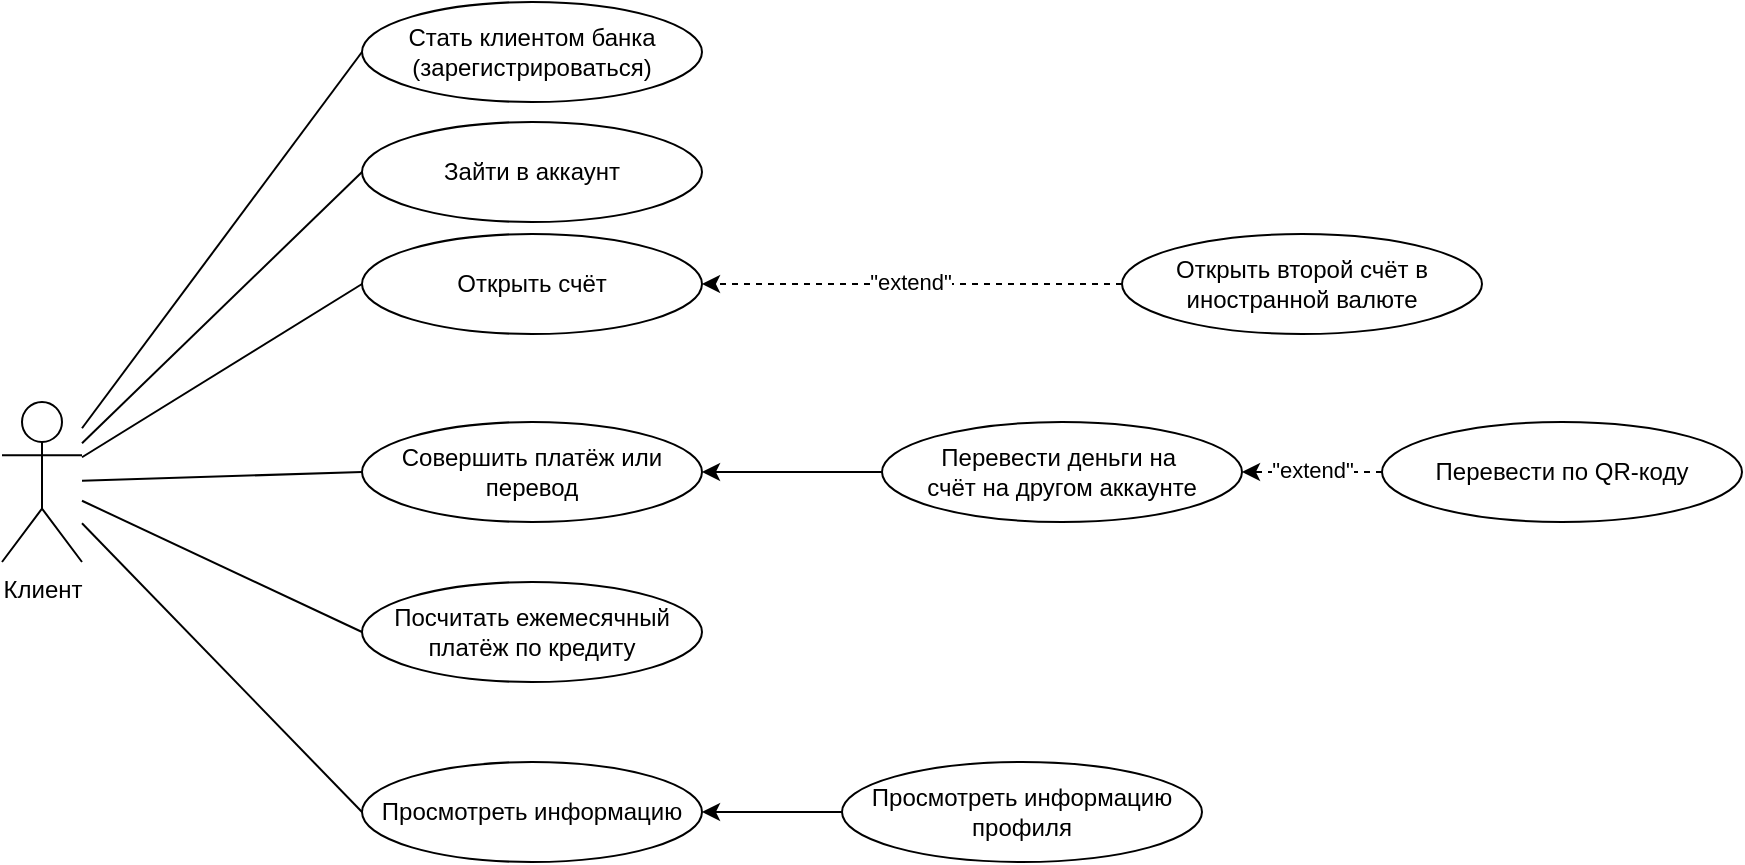 <mxfile version="22.1.5" type="device">
  <diagram name="Page-1" id="-TWESqKP_bRXVp6EV_5z">
    <mxGraphModel dx="903" dy="1603" grid="1" gridSize="10" guides="1" tooltips="1" connect="1" arrows="1" fold="1" page="1" pageScale="1" pageWidth="850" pageHeight="1100" math="0" shadow="0">
      <root>
        <mxCell id="0" />
        <mxCell id="1" parent="0" />
        <mxCell id="VrbJV0djmKqlcYPBfEZg-1" value="Клиент" style="shape=umlActor;verticalLabelPosition=bottom;verticalAlign=top;html=1;" parent="1" vertex="1">
          <mxGeometry x="110" y="40" width="40" height="80" as="geometry" />
        </mxCell>
        <mxCell id="VrbJV0djmKqlcYPBfEZg-6" value="Стать клиентом банка (зарегистрироваться)" style="ellipse;whiteSpace=wrap;html=1;" parent="1" vertex="1">
          <mxGeometry x="290" y="-160" width="170" height="50" as="geometry" />
        </mxCell>
        <mxCell id="VrbJV0djmKqlcYPBfEZg-7" value="Совершить платёж или перевод" style="ellipse;whiteSpace=wrap;html=1;" parent="1" vertex="1">
          <mxGeometry x="290" y="50" width="170" height="50" as="geometry" />
        </mxCell>
        <mxCell id="VrbJV0djmKqlcYPBfEZg-8" value="Перевести деньги на&amp;nbsp;&lt;br&gt;счёт на другом аккаунте" style="ellipse;whiteSpace=wrap;html=1;" parent="1" vertex="1">
          <mxGeometry x="550" y="50" width="180" height="50" as="geometry" />
        </mxCell>
        <mxCell id="VrbJV0djmKqlcYPBfEZg-17" value="Перевести по QR-коду" style="ellipse;whiteSpace=wrap;html=1;" parent="1" vertex="1">
          <mxGeometry x="800" y="50" width="180" height="50" as="geometry" />
        </mxCell>
        <mxCell id="VrbJV0djmKqlcYPBfEZg-19" value="Зайти в аккаунт" style="ellipse;whiteSpace=wrap;html=1;" parent="1" vertex="1">
          <mxGeometry x="290" y="-100" width="170" height="50" as="geometry" />
        </mxCell>
        <mxCell id="VrbJV0djmKqlcYPBfEZg-20" value="Посчитать ежемесячный платёж по кредиту" style="ellipse;whiteSpace=wrap;html=1;" parent="1" vertex="1">
          <mxGeometry x="290" y="130" width="170" height="50" as="geometry" />
        </mxCell>
        <mxCell id="VrbJV0djmKqlcYPBfEZg-21" value="Просмотреть информацию" style="ellipse;whiteSpace=wrap;html=1;" parent="1" vertex="1">
          <mxGeometry x="290" y="220" width="170" height="50" as="geometry" />
        </mxCell>
        <mxCell id="VrbJV0djmKqlcYPBfEZg-23" value="Просмотреть информацию профиля" style="ellipse;whiteSpace=wrap;html=1;" parent="1" vertex="1">
          <mxGeometry x="530" y="220" width="180" height="50" as="geometry" />
        </mxCell>
        <mxCell id="VrbJV0djmKqlcYPBfEZg-30" value="" style="endArrow=none;html=1;rounded=0;entryX=0;entryY=0.5;entryDx=0;entryDy=0;" parent="1" source="VrbJV0djmKqlcYPBfEZg-1" target="VrbJV0djmKqlcYPBfEZg-6" edge="1">
          <mxGeometry width="50" height="50" relative="1" as="geometry">
            <mxPoint x="530" y="190" as="sourcePoint" />
            <mxPoint x="580" y="140" as="targetPoint" />
          </mxGeometry>
        </mxCell>
        <mxCell id="VrbJV0djmKqlcYPBfEZg-31" value="" style="endArrow=none;html=1;rounded=0;entryX=0;entryY=0.5;entryDx=0;entryDy=0;" parent="1" source="VrbJV0djmKqlcYPBfEZg-1" target="VrbJV0djmKqlcYPBfEZg-19" edge="1">
          <mxGeometry width="50" height="50" relative="1" as="geometry">
            <mxPoint x="160" y="72" as="sourcePoint" />
            <mxPoint x="300" y="-55" as="targetPoint" />
          </mxGeometry>
        </mxCell>
        <mxCell id="VrbJV0djmKqlcYPBfEZg-32" value="" style="endArrow=none;html=1;rounded=0;entryX=0;entryY=0.5;entryDx=0;entryDy=0;" parent="1" source="VrbJV0djmKqlcYPBfEZg-1" target="VrbJV0djmKqlcYPBfEZg-7" edge="1">
          <mxGeometry width="50" height="50" relative="1" as="geometry">
            <mxPoint x="210" y="130" as="sourcePoint" />
            <mxPoint x="300" y="15" as="targetPoint" />
          </mxGeometry>
        </mxCell>
        <mxCell id="VrbJV0djmKqlcYPBfEZg-33" value="" style="endArrow=none;html=1;rounded=0;entryX=0;entryY=0.5;entryDx=0;entryDy=0;" parent="1" source="VrbJV0djmKqlcYPBfEZg-1" target="VrbJV0djmKqlcYPBfEZg-20" edge="1">
          <mxGeometry width="50" height="50" relative="1" as="geometry">
            <mxPoint x="210" y="220" as="sourcePoint" />
            <mxPoint x="300" y="85" as="targetPoint" />
          </mxGeometry>
        </mxCell>
        <mxCell id="VrbJV0djmKqlcYPBfEZg-34" value="" style="endArrow=none;html=1;rounded=0;entryX=0;entryY=0.5;entryDx=0;entryDy=0;" parent="1" source="VrbJV0djmKqlcYPBfEZg-1" target="VrbJV0djmKqlcYPBfEZg-21" edge="1">
          <mxGeometry width="50" height="50" relative="1" as="geometry">
            <mxPoint x="150" y="280" as="sourcePoint" />
            <mxPoint x="300" y="165" as="targetPoint" />
          </mxGeometry>
        </mxCell>
        <mxCell id="f-Nha3TIXB4YnT9BbHSk-1" value="Открыть счёт" style="ellipse;whiteSpace=wrap;html=1;" parent="1" vertex="1">
          <mxGeometry x="290" y="-44" width="170" height="50" as="geometry" />
        </mxCell>
        <mxCell id="f-Nha3TIXB4YnT9BbHSk-2" value="" style="endArrow=none;html=1;rounded=0;entryX=0;entryY=0.5;entryDx=0;entryDy=0;" parent="1" source="VrbJV0djmKqlcYPBfEZg-1" target="f-Nha3TIXB4YnT9BbHSk-1" edge="1">
          <mxGeometry width="50" height="50" relative="1" as="geometry">
            <mxPoint x="160" y="71" as="sourcePoint" />
            <mxPoint x="300" y="-65" as="targetPoint" />
          </mxGeometry>
        </mxCell>
        <mxCell id="f-Nha3TIXB4YnT9BbHSk-4" value="" style="endArrow=classic;html=1;rounded=0;entryX=1;entryY=0.5;entryDx=0;entryDy=0;dashed=1;exitX=0;exitY=0.5;exitDx=0;exitDy=0;" parent="1" source="f-Nha3TIXB4YnT9BbHSk-6" target="f-Nha3TIXB4YnT9BbHSk-1" edge="1">
          <mxGeometry width="50" height="50" relative="1" as="geometry">
            <mxPoint x="580" y="-20" as="sourcePoint" />
            <mxPoint x="500" y="-5.5" as="targetPoint" />
          </mxGeometry>
        </mxCell>
        <mxCell id="f-Nha3TIXB4YnT9BbHSk-5" value="&quot;extend&quot;" style="edgeLabel;html=1;align=center;verticalAlign=middle;resizable=0;points=[];" parent="f-Nha3TIXB4YnT9BbHSk-4" vertex="1" connectable="0">
          <mxGeometry x="0.009" y="-1" relative="1" as="geometry">
            <mxPoint as="offset" />
          </mxGeometry>
        </mxCell>
        <mxCell id="f-Nha3TIXB4YnT9BbHSk-6" value="Открыть второй счёт в иностранной валюте" style="ellipse;whiteSpace=wrap;html=1;" parent="1" vertex="1">
          <mxGeometry x="670" y="-44" width="180" height="50" as="geometry" />
        </mxCell>
        <mxCell id="zNo1t27xuGlx9WvPPFUk-3" value="" style="endArrow=classic;html=1;rounded=0;exitX=0;exitY=0.5;exitDx=0;exitDy=0;entryX=1;entryY=0.5;entryDx=0;entryDy=0;" parent="1" source="VrbJV0djmKqlcYPBfEZg-23" target="VrbJV0djmKqlcYPBfEZg-21" edge="1">
          <mxGeometry width="50" height="50" relative="1" as="geometry">
            <mxPoint x="440" y="140" as="sourcePoint" />
            <mxPoint x="490" y="90" as="targetPoint" />
          </mxGeometry>
        </mxCell>
        <mxCell id="9eEQfKLTDEyTJft-1EIu-2" value="" style="endArrow=classic;html=1;rounded=0;exitX=0;exitY=0.5;exitDx=0;exitDy=0;entryX=1;entryY=0.5;entryDx=0;entryDy=0;" parent="1" source="VrbJV0djmKqlcYPBfEZg-8" target="VrbJV0djmKqlcYPBfEZg-7" edge="1">
          <mxGeometry width="50" height="50" relative="1" as="geometry">
            <mxPoint x="530" y="125" as="sourcePoint" />
            <mxPoint x="470" y="165" as="targetPoint" />
          </mxGeometry>
        </mxCell>
        <mxCell id="4n65VpdBsetcBYfYu-5z-2" value="" style="endArrow=classic;html=1;rounded=0;entryX=1;entryY=0.5;entryDx=0;entryDy=0;dashed=1;exitX=0;exitY=0.5;exitDx=0;exitDy=0;" parent="1" source="VrbJV0djmKqlcYPBfEZg-17" target="VrbJV0djmKqlcYPBfEZg-8" edge="1">
          <mxGeometry width="50" height="50" relative="1" as="geometry">
            <mxPoint x="750" y="50" as="sourcePoint" />
            <mxPoint x="470" y="-9" as="targetPoint" />
          </mxGeometry>
        </mxCell>
        <mxCell id="4n65VpdBsetcBYfYu-5z-3" value="&quot;extend&quot;" style="edgeLabel;html=1;align=center;verticalAlign=middle;resizable=0;points=[];" parent="4n65VpdBsetcBYfYu-5z-2" vertex="1" connectable="0">
          <mxGeometry x="0.009" y="-1" relative="1" as="geometry">
            <mxPoint as="offset" />
          </mxGeometry>
        </mxCell>
      </root>
    </mxGraphModel>
  </diagram>
</mxfile>
